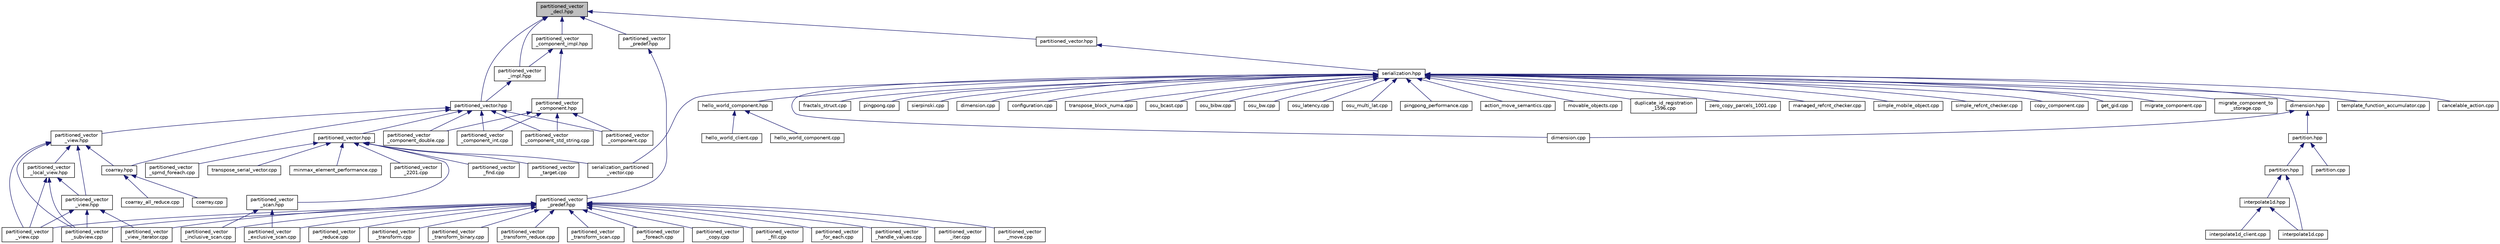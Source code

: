 digraph "partitioned_vector_decl.hpp"
{
  edge [fontname="Helvetica",fontsize="10",labelfontname="Helvetica",labelfontsize="10"];
  node [fontname="Helvetica",fontsize="10",shape=record];
  Node434 [label="partitioned_vector\l_decl.hpp",height=0.2,width=0.4,color="black", fillcolor="grey75", style="filled", fontcolor="black"];
  Node434 -> Node435 [dir="back",color="midnightblue",fontsize="10",style="solid",fontname="Helvetica"];
  Node435 [label="partitioned_vector.hpp",height=0.2,width=0.4,color="black", fillcolor="white", style="filled",URL="$dc/d76/components_2containers_2partitioned__vector_2partitioned__vector_8hpp.html"];
  Node435 -> Node436 [dir="back",color="midnightblue",fontsize="10",style="solid",fontname="Helvetica"];
  Node436 [label="coarray.hpp",height=0.2,width=0.4,color="black", fillcolor="white", style="filled",URL="$d0/da7/coarray_8hpp.html"];
  Node436 -> Node437 [dir="back",color="midnightblue",fontsize="10",style="solid",fontname="Helvetica"];
  Node437 [label="coarray.cpp",height=0.2,width=0.4,color="black", fillcolor="white", style="filled",URL="$d8/d2c/coarray_8cpp.html"];
  Node436 -> Node438 [dir="back",color="midnightblue",fontsize="10",style="solid",fontname="Helvetica"];
  Node438 [label="coarray_all_reduce.cpp",height=0.2,width=0.4,color="black", fillcolor="white", style="filled",URL="$da/ddb/coarray__all__reduce_8cpp.html"];
  Node435 -> Node439 [dir="back",color="midnightblue",fontsize="10",style="solid",fontname="Helvetica"];
  Node439 [label="partitioned_vector\l_view.hpp",height=0.2,width=0.4,color="black", fillcolor="white", style="filled",URL="$da/dc2/components_2containers_2partitioned__vector_2partitioned__vector__view_8hpp.html"];
  Node439 -> Node436 [dir="back",color="midnightblue",fontsize="10",style="solid",fontname="Helvetica"];
  Node439 -> Node440 [dir="back",color="midnightblue",fontsize="10",style="solid",fontname="Helvetica"];
  Node440 [label="partitioned_vector\l_local_view.hpp",height=0.2,width=0.4,color="black", fillcolor="white", style="filled",URL="$d3/de6/partitioned__vector__local__view_8hpp.html"];
  Node440 -> Node441 [dir="back",color="midnightblue",fontsize="10",style="solid",fontname="Helvetica"];
  Node441 [label="partitioned_vector\l_view.hpp",height=0.2,width=0.4,color="black", fillcolor="white", style="filled",URL="$d9/db2/include_2partitioned__vector__view_8hpp.html"];
  Node441 -> Node442 [dir="back",color="midnightblue",fontsize="10",style="solid",fontname="Helvetica"];
  Node442 [label="partitioned_vector\l_subview.cpp",height=0.2,width=0.4,color="black", fillcolor="white", style="filled",URL="$dc/d09/partitioned__vector__subview_8cpp.html"];
  Node441 -> Node443 [dir="back",color="midnightblue",fontsize="10",style="solid",fontname="Helvetica"];
  Node443 [label="partitioned_vector\l_view.cpp",height=0.2,width=0.4,color="black", fillcolor="white", style="filled",URL="$d9/dcf/partitioned__vector__view_8cpp.html"];
  Node441 -> Node444 [dir="back",color="midnightblue",fontsize="10",style="solid",fontname="Helvetica"];
  Node444 [label="partitioned_vector\l_view_iterator.cpp",height=0.2,width=0.4,color="black", fillcolor="white", style="filled",URL="$d6/d94/partitioned__vector__view__iterator_8cpp.html"];
  Node440 -> Node442 [dir="back",color="midnightblue",fontsize="10",style="solid",fontname="Helvetica"];
  Node440 -> Node443 [dir="back",color="midnightblue",fontsize="10",style="solid",fontname="Helvetica"];
  Node439 -> Node441 [dir="back",color="midnightblue",fontsize="10",style="solid",fontname="Helvetica"];
  Node439 -> Node442 [dir="back",color="midnightblue",fontsize="10",style="solid",fontname="Helvetica"];
  Node439 -> Node443 [dir="back",color="midnightblue",fontsize="10",style="solid",fontname="Helvetica"];
  Node435 -> Node445 [dir="back",color="midnightblue",fontsize="10",style="solid",fontname="Helvetica"];
  Node445 [label="partitioned_vector.hpp",height=0.2,width=0.4,color="black", fillcolor="white", style="filled",URL="$d5/d83/include_2partitioned__vector_8hpp.html"];
  Node445 -> Node446 [dir="back",color="midnightblue",fontsize="10",style="solid",fontname="Helvetica"];
  Node446 [label="partitioned_vector\l_spmd_foreach.cpp",height=0.2,width=0.4,color="black", fillcolor="white", style="filled",URL="$db/d7c/partitioned__vector__spmd__foreach_8cpp.html"];
  Node445 -> Node447 [dir="back",color="midnightblue",fontsize="10",style="solid",fontname="Helvetica"];
  Node447 [label="transpose_serial_vector.cpp",height=0.2,width=0.4,color="black", fillcolor="white", style="filled",URL="$d4/d04/transpose__serial__vector_8cpp.html"];
  Node445 -> Node448 [dir="back",color="midnightblue",fontsize="10",style="solid",fontname="Helvetica"];
  Node448 [label="minmax_element_performance.cpp",height=0.2,width=0.4,color="black", fillcolor="white", style="filled",URL="$d9/d93/minmax__element__performance_8cpp.html"];
  Node445 -> Node449 [dir="back",color="midnightblue",fontsize="10",style="solid",fontname="Helvetica"];
  Node449 [label="partitioned_vector\l_2201.cpp",height=0.2,width=0.4,color="black", fillcolor="white", style="filled",URL="$dc/d39/partitioned__vector__2201_8cpp.html"];
  Node445 -> Node450 [dir="back",color="midnightblue",fontsize="10",style="solid",fontname="Helvetica"];
  Node450 [label="partitioned_vector\l_scan.hpp",height=0.2,width=0.4,color="black", fillcolor="white", style="filled",URL="$d7/dfb/partitioned__vector__scan_8hpp.html"];
  Node450 -> Node451 [dir="back",color="midnightblue",fontsize="10",style="solid",fontname="Helvetica"];
  Node451 [label="partitioned_vector\l_exclusive_scan.cpp",height=0.2,width=0.4,color="black", fillcolor="white", style="filled",URL="$d2/dda/partitioned__vector__exclusive__scan_8cpp.html"];
  Node450 -> Node452 [dir="back",color="midnightblue",fontsize="10",style="solid",fontname="Helvetica"];
  Node452 [label="partitioned_vector\l_inclusive_scan.cpp",height=0.2,width=0.4,color="black", fillcolor="white", style="filled",URL="$d0/dd9/partitioned__vector__inclusive__scan_8cpp.html"];
  Node445 -> Node453 [dir="back",color="midnightblue",fontsize="10",style="solid",fontname="Helvetica"];
  Node453 [label="partitioned_vector\l_find.cpp",height=0.2,width=0.4,color="black", fillcolor="white", style="filled",URL="$d7/d04/partitioned__vector__find_8cpp.html"];
  Node445 -> Node454 [dir="back",color="midnightblue",fontsize="10",style="solid",fontname="Helvetica"];
  Node454 [label="partitioned_vector\l_target.cpp",height=0.2,width=0.4,color="black", fillcolor="white", style="filled",URL="$d9/dd1/partitioned__vector__target_8cpp.html"];
  Node445 -> Node455 [dir="back",color="midnightblue",fontsize="10",style="solid",fontname="Helvetica"];
  Node455 [label="serialization_partitioned\l_vector.cpp",height=0.2,width=0.4,color="black", fillcolor="white", style="filled",URL="$dd/dc9/serialization__partitioned__vector_8cpp.html"];
  Node435 -> Node456 [dir="back",color="midnightblue",fontsize="10",style="solid",fontname="Helvetica"];
  Node456 [label="partitioned_vector\l_component.cpp",height=0.2,width=0.4,color="black", fillcolor="white", style="filled",URL="$dc/db9/partitioned__vector__component_8cpp.html"];
  Node435 -> Node457 [dir="back",color="midnightblue",fontsize="10",style="solid",fontname="Helvetica"];
  Node457 [label="partitioned_vector\l_component_double.cpp",height=0.2,width=0.4,color="black", fillcolor="white", style="filled",URL="$d7/d93/partitioned__vector__component__double_8cpp.html"];
  Node435 -> Node458 [dir="back",color="midnightblue",fontsize="10",style="solid",fontname="Helvetica"];
  Node458 [label="partitioned_vector\l_component_int.cpp",height=0.2,width=0.4,color="black", fillcolor="white", style="filled",URL="$d6/d01/partitioned__vector__component__int_8cpp.html"];
  Node435 -> Node459 [dir="back",color="midnightblue",fontsize="10",style="solid",fontname="Helvetica"];
  Node459 [label="partitioned_vector\l_component_std_string.cpp",height=0.2,width=0.4,color="black", fillcolor="white", style="filled",URL="$d8/df2/partitioned__vector__component__std__string_8cpp.html"];
  Node434 -> Node460 [dir="back",color="midnightblue",fontsize="10",style="solid",fontname="Helvetica"];
  Node460 [label="partitioned_vector\l_component_impl.hpp",height=0.2,width=0.4,color="black", fillcolor="white", style="filled",URL="$d1/d79/partitioned__vector__component__impl_8hpp.html"];
  Node460 -> Node461 [dir="back",color="midnightblue",fontsize="10",style="solid",fontname="Helvetica"];
  Node461 [label="partitioned_vector\l_component.hpp",height=0.2,width=0.4,color="black", fillcolor="white", style="filled",URL="$d6/d38/partitioned__vector__component_8hpp.html"];
  Node461 -> Node456 [dir="back",color="midnightblue",fontsize="10",style="solid",fontname="Helvetica"];
  Node461 -> Node457 [dir="back",color="midnightblue",fontsize="10",style="solid",fontname="Helvetica"];
  Node461 -> Node458 [dir="back",color="midnightblue",fontsize="10",style="solid",fontname="Helvetica"];
  Node461 -> Node459 [dir="back",color="midnightblue",fontsize="10",style="solid",fontname="Helvetica"];
  Node460 -> Node462 [dir="back",color="midnightblue",fontsize="10",style="solid",fontname="Helvetica"];
  Node462 [label="partitioned_vector\l_impl.hpp",height=0.2,width=0.4,color="black", fillcolor="white", style="filled",URL="$d0/db1/partitioned__vector__impl_8hpp.html"];
  Node462 -> Node435 [dir="back",color="midnightblue",fontsize="10",style="solid",fontname="Helvetica"];
  Node434 -> Node462 [dir="back",color="midnightblue",fontsize="10",style="solid",fontname="Helvetica"];
  Node434 -> Node463 [dir="back",color="midnightblue",fontsize="10",style="solid",fontname="Helvetica"];
  Node463 [label="partitioned_vector\l_predef.hpp",height=0.2,width=0.4,color="black", fillcolor="white", style="filled",URL="$d4/dc4/components_2containers_2partitioned__vector_2partitioned__vector__predef_8hpp.html"];
  Node463 -> Node464 [dir="back",color="midnightblue",fontsize="10",style="solid",fontname="Helvetica"];
  Node464 [label="partitioned_vector\l_predef.hpp",height=0.2,width=0.4,color="black", fillcolor="white", style="filled",URL="$db/dea/include_2partitioned__vector__predef_8hpp.html"];
  Node464 -> Node465 [dir="back",color="midnightblue",fontsize="10",style="solid",fontname="Helvetica"];
  Node465 [label="partitioned_vector\l_foreach.cpp",height=0.2,width=0.4,color="black", fillcolor="white", style="filled",URL="$df/d5f/partitioned__vector__foreach_8cpp.html"];
  Node464 -> Node442 [dir="back",color="midnightblue",fontsize="10",style="solid",fontname="Helvetica"];
  Node464 -> Node443 [dir="back",color="midnightblue",fontsize="10",style="solid",fontname="Helvetica"];
  Node464 -> Node444 [dir="back",color="midnightblue",fontsize="10",style="solid",fontname="Helvetica"];
  Node464 -> Node466 [dir="back",color="midnightblue",fontsize="10",style="solid",fontname="Helvetica"];
  Node466 [label="partitioned_vector\l_copy.cpp",height=0.2,width=0.4,color="black", fillcolor="white", style="filled",URL="$d9/d91/partitioned__vector__copy_8cpp.html"];
  Node464 -> Node451 [dir="back",color="midnightblue",fontsize="10",style="solid",fontname="Helvetica"];
  Node464 -> Node467 [dir="back",color="midnightblue",fontsize="10",style="solid",fontname="Helvetica"];
  Node467 [label="partitioned_vector\l_fill.cpp",height=0.2,width=0.4,color="black", fillcolor="white", style="filled",URL="$de/d66/partitioned__vector__fill_8cpp.html"];
  Node464 -> Node468 [dir="back",color="midnightblue",fontsize="10",style="solid",fontname="Helvetica"];
  Node468 [label="partitioned_vector\l_for_each.cpp",height=0.2,width=0.4,color="black", fillcolor="white", style="filled",URL="$de/dc8/partitioned__vector__for__each_8cpp.html"];
  Node464 -> Node469 [dir="back",color="midnightblue",fontsize="10",style="solid",fontname="Helvetica"];
  Node469 [label="partitioned_vector\l_handle_values.cpp",height=0.2,width=0.4,color="black", fillcolor="white", style="filled",URL="$dc/dcb/partitioned__vector__handle__values_8cpp.html"];
  Node464 -> Node452 [dir="back",color="midnightblue",fontsize="10",style="solid",fontname="Helvetica"];
  Node464 -> Node470 [dir="back",color="midnightblue",fontsize="10",style="solid",fontname="Helvetica"];
  Node470 [label="partitioned_vector\l_iter.cpp",height=0.2,width=0.4,color="black", fillcolor="white", style="filled",URL="$dc/ddf/partitioned__vector__iter_8cpp.html"];
  Node464 -> Node471 [dir="back",color="midnightblue",fontsize="10",style="solid",fontname="Helvetica"];
  Node471 [label="partitioned_vector\l_move.cpp",height=0.2,width=0.4,color="black", fillcolor="white", style="filled",URL="$d8/d25/partitioned__vector__move_8cpp.html"];
  Node464 -> Node472 [dir="back",color="midnightblue",fontsize="10",style="solid",fontname="Helvetica"];
  Node472 [label="partitioned_vector\l_reduce.cpp",height=0.2,width=0.4,color="black", fillcolor="white", style="filled",URL="$d0/d35/partitioned__vector__reduce_8cpp.html"];
  Node464 -> Node473 [dir="back",color="midnightblue",fontsize="10",style="solid",fontname="Helvetica"];
  Node473 [label="partitioned_vector\l_transform.cpp",height=0.2,width=0.4,color="black", fillcolor="white", style="filled",URL="$d5/dda/partitioned__vector__transform_8cpp.html"];
  Node464 -> Node474 [dir="back",color="midnightblue",fontsize="10",style="solid",fontname="Helvetica"];
  Node474 [label="partitioned_vector\l_transform_binary.cpp",height=0.2,width=0.4,color="black", fillcolor="white", style="filled",URL="$d8/d95/partitioned__vector__transform__binary_8cpp.html"];
  Node464 -> Node475 [dir="back",color="midnightblue",fontsize="10",style="solid",fontname="Helvetica"];
  Node475 [label="partitioned_vector\l_transform_reduce.cpp",height=0.2,width=0.4,color="black", fillcolor="white", style="filled",URL="$d7/dab/partitioned__vector__transform__reduce_8cpp.html"];
  Node464 -> Node476 [dir="back",color="midnightblue",fontsize="10",style="solid",fontname="Helvetica"];
  Node476 [label="partitioned_vector\l_transform_scan.cpp",height=0.2,width=0.4,color="black", fillcolor="white", style="filled",URL="$d5/d12/partitioned__vector__transform__scan_8cpp.html"];
  Node434 -> Node477 [dir="back",color="midnightblue",fontsize="10",style="solid",fontname="Helvetica"];
  Node477 [label="partitioned_vector.hpp",height=0.2,width=0.4,color="black", fillcolor="white", style="filled",URL="$de/d3e/runtime_2serialization_2partitioned__vector_8hpp.html"];
  Node477 -> Node478 [dir="back",color="midnightblue",fontsize="10",style="solid",fontname="Helvetica"];
  Node478 [label="serialization.hpp",height=0.2,width=0.4,color="black", fillcolor="white", style="filled",URL="$d8/d21/serialization_8hpp.html"];
  Node478 -> Node479 [dir="back",color="midnightblue",fontsize="10",style="solid",fontname="Helvetica"];
  Node479 [label="template_function_accumulator.cpp",height=0.2,width=0.4,color="black", fillcolor="white", style="filled",URL="$d5/d02/template__function__accumulator_8cpp.html"];
  Node478 -> Node480 [dir="back",color="midnightblue",fontsize="10",style="solid",fontname="Helvetica"];
  Node480 [label="cancelable_action.cpp",height=0.2,width=0.4,color="black", fillcolor="white", style="filled",URL="$d5/d0c/cancelable__action_8cpp.html"];
  Node478 -> Node481 [dir="back",color="midnightblue",fontsize="10",style="solid",fontname="Helvetica"];
  Node481 [label="hello_world_component.hpp",height=0.2,width=0.4,color="black", fillcolor="white", style="filled",URL="$df/df0/hello__world__component_8hpp.html"];
  Node481 -> Node482 [dir="back",color="midnightblue",fontsize="10",style="solid",fontname="Helvetica"];
  Node482 [label="hello_world_client.cpp",height=0.2,width=0.4,color="black", fillcolor="white", style="filled",URL="$d5/da6/hello__world__client_8cpp.html"];
  Node481 -> Node483 [dir="back",color="midnightblue",fontsize="10",style="solid",fontname="Helvetica"];
  Node483 [label="hello_world_component.cpp",height=0.2,width=0.4,color="black", fillcolor="white", style="filled",URL="$d8/daa/hello__world__component_8cpp.html"];
  Node478 -> Node484 [dir="back",color="midnightblue",fontsize="10",style="solid",fontname="Helvetica"];
  Node484 [label="dimension.cpp",height=0.2,width=0.4,color="black", fillcolor="white", style="filled",URL="$db/d4a/interpolate1d_2interpolate1d_2dimension_8cpp.html"];
  Node478 -> Node485 [dir="back",color="midnightblue",fontsize="10",style="solid",fontname="Helvetica"];
  Node485 [label="dimension.hpp",height=0.2,width=0.4,color="black", fillcolor="white", style="filled",URL="$dc/da5/interpolate1d_2interpolate1d_2dimension_8hpp.html"];
  Node485 -> Node484 [dir="back",color="midnightblue",fontsize="10",style="solid",fontname="Helvetica"];
  Node485 -> Node486 [dir="back",color="midnightblue",fontsize="10",style="solid",fontname="Helvetica"];
  Node486 [label="partition.hpp",height=0.2,width=0.4,color="black", fillcolor="white", style="filled",URL="$d0/dff/examples_2interpolate1d_2interpolate1d_2server_2partition_8hpp.html"];
  Node486 -> Node487 [dir="back",color="midnightblue",fontsize="10",style="solid",fontname="Helvetica"];
  Node487 [label="partition.hpp",height=0.2,width=0.4,color="black", fillcolor="white", style="filled",URL="$d0/d7a/examples_2interpolate1d_2interpolate1d_2partition_8hpp.html"];
  Node487 -> Node488 [dir="back",color="midnightblue",fontsize="10",style="solid",fontname="Helvetica"];
  Node488 [label="interpolate1d.cpp",height=0.2,width=0.4,color="black", fillcolor="white", style="filled",URL="$d0/d05/interpolate1d_8cpp.html"];
  Node487 -> Node489 [dir="back",color="midnightblue",fontsize="10",style="solid",fontname="Helvetica"];
  Node489 [label="interpolate1d.hpp",height=0.2,width=0.4,color="black", fillcolor="white", style="filled",URL="$d4/dc7/interpolate1d_8hpp.html"];
  Node489 -> Node488 [dir="back",color="midnightblue",fontsize="10",style="solid",fontname="Helvetica"];
  Node489 -> Node490 [dir="back",color="midnightblue",fontsize="10",style="solid",fontname="Helvetica"];
  Node490 [label="interpolate1d_client.cpp",height=0.2,width=0.4,color="black", fillcolor="white", style="filled",URL="$d4/da6/interpolate1d__client_8cpp.html"];
  Node486 -> Node491 [dir="back",color="midnightblue",fontsize="10",style="solid",fontname="Helvetica"];
  Node491 [label="partition.cpp",height=0.2,width=0.4,color="black", fillcolor="white", style="filled",URL="$d0/d4f/examples_2interpolate1d_2interpolate1d_2server_2partition_8cpp.html"];
  Node478 -> Node492 [dir="back",color="midnightblue",fontsize="10",style="solid",fontname="Helvetica"];
  Node492 [label="fractals_struct.cpp",height=0.2,width=0.4,color="black", fillcolor="white", style="filled",URL="$d8/d2f/fractals__struct_8cpp.html"];
  Node478 -> Node493 [dir="back",color="midnightblue",fontsize="10",style="solid",fontname="Helvetica"];
  Node493 [label="pingpong.cpp",height=0.2,width=0.4,color="black", fillcolor="white", style="filled",URL="$dd/d4d/pingpong_8cpp.html"];
  Node478 -> Node494 [dir="back",color="midnightblue",fontsize="10",style="solid",fontname="Helvetica"];
  Node494 [label="sierpinski.cpp",height=0.2,width=0.4,color="black", fillcolor="white", style="filled",URL="$d3/d7e/sierpinski_8cpp.html"];
  Node478 -> Node495 [dir="back",color="midnightblue",fontsize="10",style="solid",fontname="Helvetica"];
  Node495 [label="dimension.cpp",height=0.2,width=0.4,color="black", fillcolor="white", style="filled",URL="$d8/db3/sheneos_2sheneos_2dimension_8cpp.html"];
  Node478 -> Node496 [dir="back",color="midnightblue",fontsize="10",style="solid",fontname="Helvetica"];
  Node496 [label="configuration.cpp",height=0.2,width=0.4,color="black", fillcolor="white", style="filled",URL="$df/d22/configuration_8cpp.html"];
  Node478 -> Node497 [dir="back",color="midnightblue",fontsize="10",style="solid",fontname="Helvetica"];
  Node497 [label="transpose_block_numa.cpp",height=0.2,width=0.4,color="black", fillcolor="white", style="filled",URL="$dd/d3b/transpose__block__numa_8cpp.html"];
  Node478 -> Node498 [dir="back",color="midnightblue",fontsize="10",style="solid",fontname="Helvetica"];
  Node498 [label="osu_bcast.cpp",height=0.2,width=0.4,color="black", fillcolor="white", style="filled",URL="$d3/dca/osu__bcast_8cpp.html"];
  Node478 -> Node499 [dir="back",color="midnightblue",fontsize="10",style="solid",fontname="Helvetica"];
  Node499 [label="osu_bibw.cpp",height=0.2,width=0.4,color="black", fillcolor="white", style="filled",URL="$d2/d04/osu__bibw_8cpp.html"];
  Node478 -> Node500 [dir="back",color="midnightblue",fontsize="10",style="solid",fontname="Helvetica"];
  Node500 [label="osu_bw.cpp",height=0.2,width=0.4,color="black", fillcolor="white", style="filled",URL="$d4/d20/osu__bw_8cpp.html"];
  Node478 -> Node501 [dir="back",color="midnightblue",fontsize="10",style="solid",fontname="Helvetica"];
  Node501 [label="osu_latency.cpp",height=0.2,width=0.4,color="black", fillcolor="white", style="filled",URL="$df/d58/osu__latency_8cpp.html"];
  Node478 -> Node502 [dir="back",color="midnightblue",fontsize="10",style="solid",fontname="Helvetica"];
  Node502 [label="osu_multi_lat.cpp",height=0.2,width=0.4,color="black", fillcolor="white", style="filled",URL="$d7/d91/osu__multi__lat_8cpp.html"];
  Node478 -> Node503 [dir="back",color="midnightblue",fontsize="10",style="solid",fontname="Helvetica"];
  Node503 [label="pingpong_performance.cpp",height=0.2,width=0.4,color="black", fillcolor="white", style="filled",URL="$de/d03/pingpong__performance_8cpp.html"];
  Node478 -> Node504 [dir="back",color="midnightblue",fontsize="10",style="solid",fontname="Helvetica"];
  Node504 [label="action_move_semantics.cpp",height=0.2,width=0.4,color="black", fillcolor="white", style="filled",URL="$d4/db3/action__move__semantics_8cpp.html"];
  Node478 -> Node505 [dir="back",color="midnightblue",fontsize="10",style="solid",fontname="Helvetica"];
  Node505 [label="movable_objects.cpp",height=0.2,width=0.4,color="black", fillcolor="white", style="filled",URL="$d8/d65/movable__objects_8cpp.html"];
  Node478 -> Node506 [dir="back",color="midnightblue",fontsize="10",style="solid",fontname="Helvetica"];
  Node506 [label="duplicate_id_registration\l_1596.cpp",height=0.2,width=0.4,color="black", fillcolor="white", style="filled",URL="$db/d8d/duplicate__id__registration__1596_8cpp.html"];
  Node478 -> Node507 [dir="back",color="midnightblue",fontsize="10",style="solid",fontname="Helvetica"];
  Node507 [label="zero_copy_parcels_1001.cpp",height=0.2,width=0.4,color="black", fillcolor="white", style="filled",URL="$da/dfd/zero__copy__parcels__1001_8cpp.html"];
  Node478 -> Node508 [dir="back",color="midnightblue",fontsize="10",style="solid",fontname="Helvetica"];
  Node508 [label="managed_refcnt_checker.cpp",height=0.2,width=0.4,color="black", fillcolor="white", style="filled",URL="$d3/d8d/managed__refcnt__checker_8cpp.html"];
  Node478 -> Node509 [dir="back",color="midnightblue",fontsize="10",style="solid",fontname="Helvetica"];
  Node509 [label="simple_mobile_object.cpp",height=0.2,width=0.4,color="black", fillcolor="white", style="filled",URL="$d2/da7/simple__mobile__object_8cpp.html"];
  Node478 -> Node510 [dir="back",color="midnightblue",fontsize="10",style="solid",fontname="Helvetica"];
  Node510 [label="simple_refcnt_checker.cpp",height=0.2,width=0.4,color="black", fillcolor="white", style="filled",URL="$df/d16/simple__refcnt__checker_8cpp.html"];
  Node478 -> Node511 [dir="back",color="midnightblue",fontsize="10",style="solid",fontname="Helvetica"];
  Node511 [label="copy_component.cpp",height=0.2,width=0.4,color="black", fillcolor="white", style="filled",URL="$d5/d8d/copy__component_8cpp.html"];
  Node478 -> Node512 [dir="back",color="midnightblue",fontsize="10",style="solid",fontname="Helvetica"];
  Node512 [label="get_gid.cpp",height=0.2,width=0.4,color="black", fillcolor="white", style="filled",URL="$dc/dc1/get__gid_8cpp.html"];
  Node478 -> Node513 [dir="back",color="midnightblue",fontsize="10",style="solid",fontname="Helvetica"];
  Node513 [label="migrate_component.cpp",height=0.2,width=0.4,color="black", fillcolor="white", style="filled",URL="$dc/d78/migrate__component_8cpp.html"];
  Node478 -> Node514 [dir="back",color="midnightblue",fontsize="10",style="solid",fontname="Helvetica"];
  Node514 [label="migrate_component_to\l_storage.cpp",height=0.2,width=0.4,color="black", fillcolor="white", style="filled",URL="$dd/d02/migrate__component__to__storage_8cpp.html"];
  Node478 -> Node455 [dir="back",color="midnightblue",fontsize="10",style="solid",fontname="Helvetica"];
}
